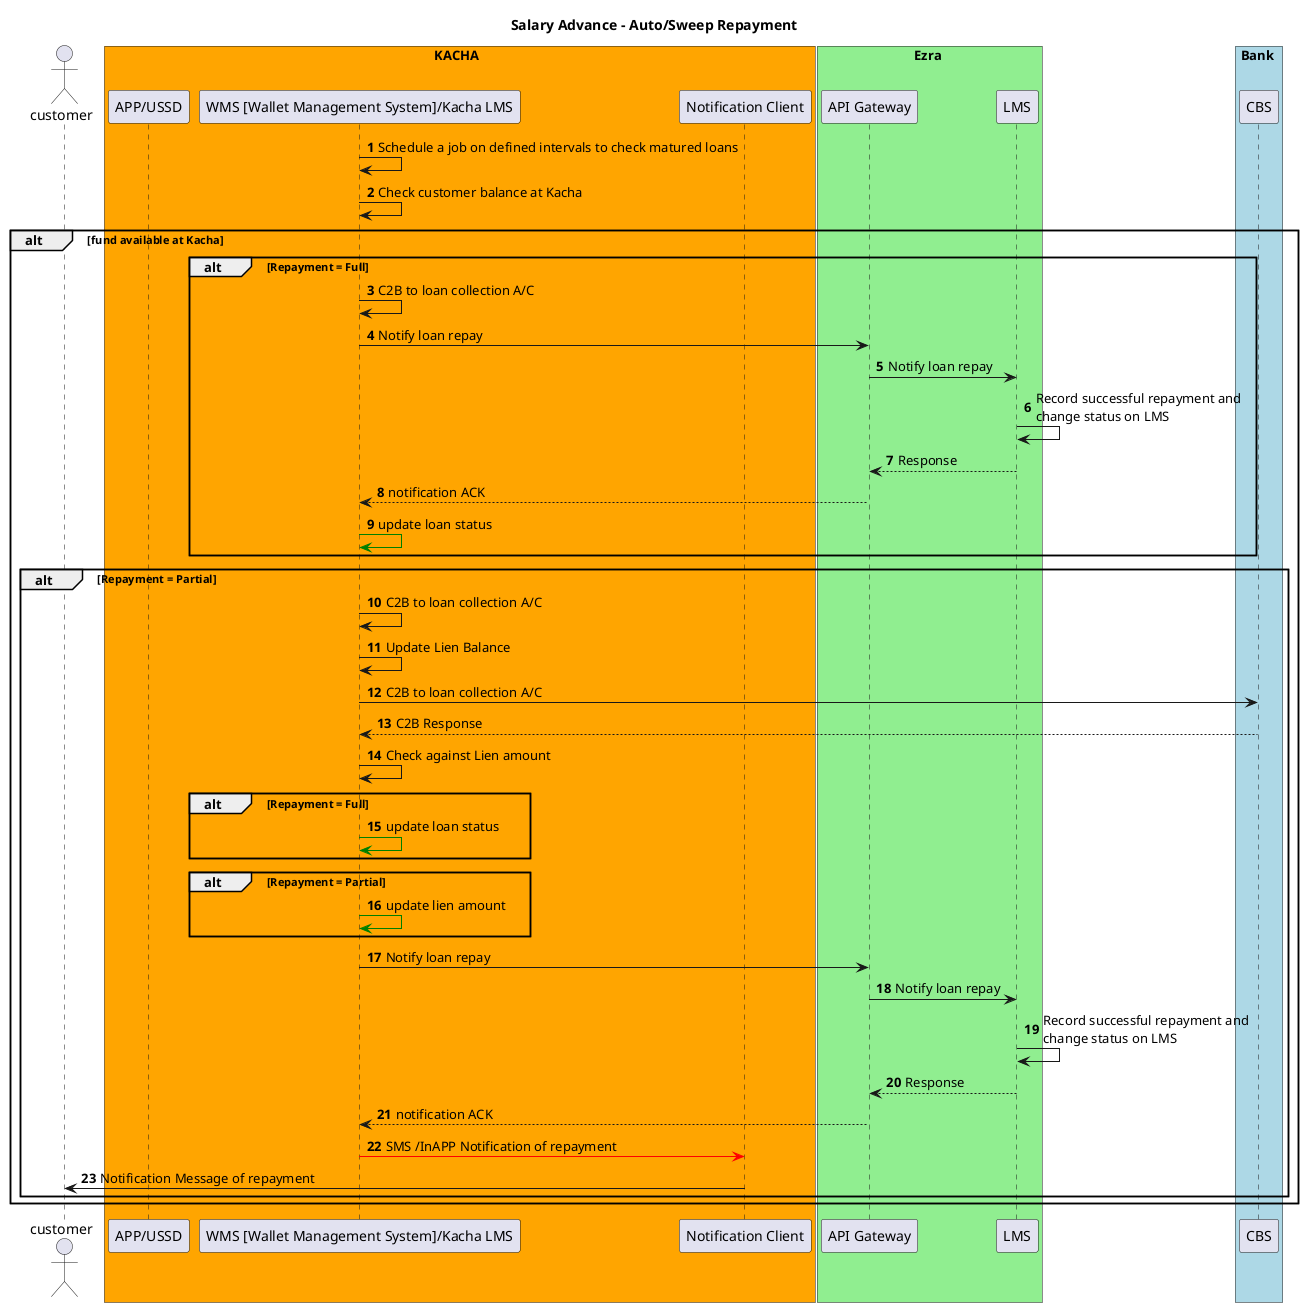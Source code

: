 @startuml
title Salary Advance - Auto/Sweep Repayment
autonumber
actor customer

box KACHA  #orange
participant "APP/USSD"
participant "WMS [Wallet Management System]/Kacha LMS"
participant "Notification Client"
end box

box Ezra #Lightgreen
participant "API Gateway"
participant LMS
end box

box Bank #LightBlue
participant CBS
end box

"WMS [Wallet Management System]/Kacha LMS" ->"WMS [Wallet Management System]/Kacha LMS": Schedule a job on defined intervals to check matured loans
"WMS [Wallet Management System]/Kacha LMS"->  "WMS [Wallet Management System]/Kacha LMS": Check customer balance at Kacha
alt fund available at Kacha
alt Repayment = Full
"WMS [Wallet Management System]/Kacha LMS" -> "WMS [Wallet Management System]/Kacha LMS": C2B to loan collection A/C

"WMS [Wallet Management System]/Kacha LMS"->"API Gateway": Notify loan repay
"API Gateway"->LMS: Notify loan repay
LMS-> LMS:Record successful repayment and \nchange status on LMS
LMS -->"API Gateway":Response
"API Gateway" -->"WMS [Wallet Management System]/Kacha LMS":notification ACK
"WMS [Wallet Management System]/Kacha LMS" -[#Green]>"WMS [Wallet Management System]/Kacha LMS":update loan status

end
alt Repayment = Partial
"WMS [Wallet Management System]/Kacha LMS" -> "WMS [Wallet Management System]/Kacha LMS": C2B to loan collection A/C
"WMS [Wallet Management System]/Kacha LMS" -> "WMS [Wallet Management System]/Kacha LMS": Update Lien Balance
"WMS [Wallet Management System]/Kacha LMS" -> CBS: C2B to loan collection A/C
CBS --> "WMS [Wallet Management System]/Kacha LMS": C2B Response
"WMS [Wallet Management System]/Kacha LMS" -> "WMS [Wallet Management System]/Kacha LMS": Check against Lien amount
alt Repayment = Full
"WMS [Wallet Management System]/Kacha LMS" -[#Green]>"WMS [Wallet Management System]/Kacha LMS":update loan status

end
alt Repayment = Partial
"WMS [Wallet Management System]/Kacha LMS" -[#Green]>"WMS [Wallet Management System]/Kacha LMS":update lien amount

end
"WMS [Wallet Management System]/Kacha LMS"->"API Gateway": Notify loan repay
"API Gateway"->LMS: Notify loan repay
LMS-> LMS:Record successful repayment and \nchange status on LMS
LMS -->"API Gateway":Response
"API Gateway" -->"WMS [Wallet Management System]/Kacha LMS":notification ACK
"WMS [Wallet Management System]/Kacha LMS"-[#red]>"Notification Client":SMS /InAPP Notification of repayment
"Notification Client" ->customer:Notification Message of repayment
end

end


@enduml